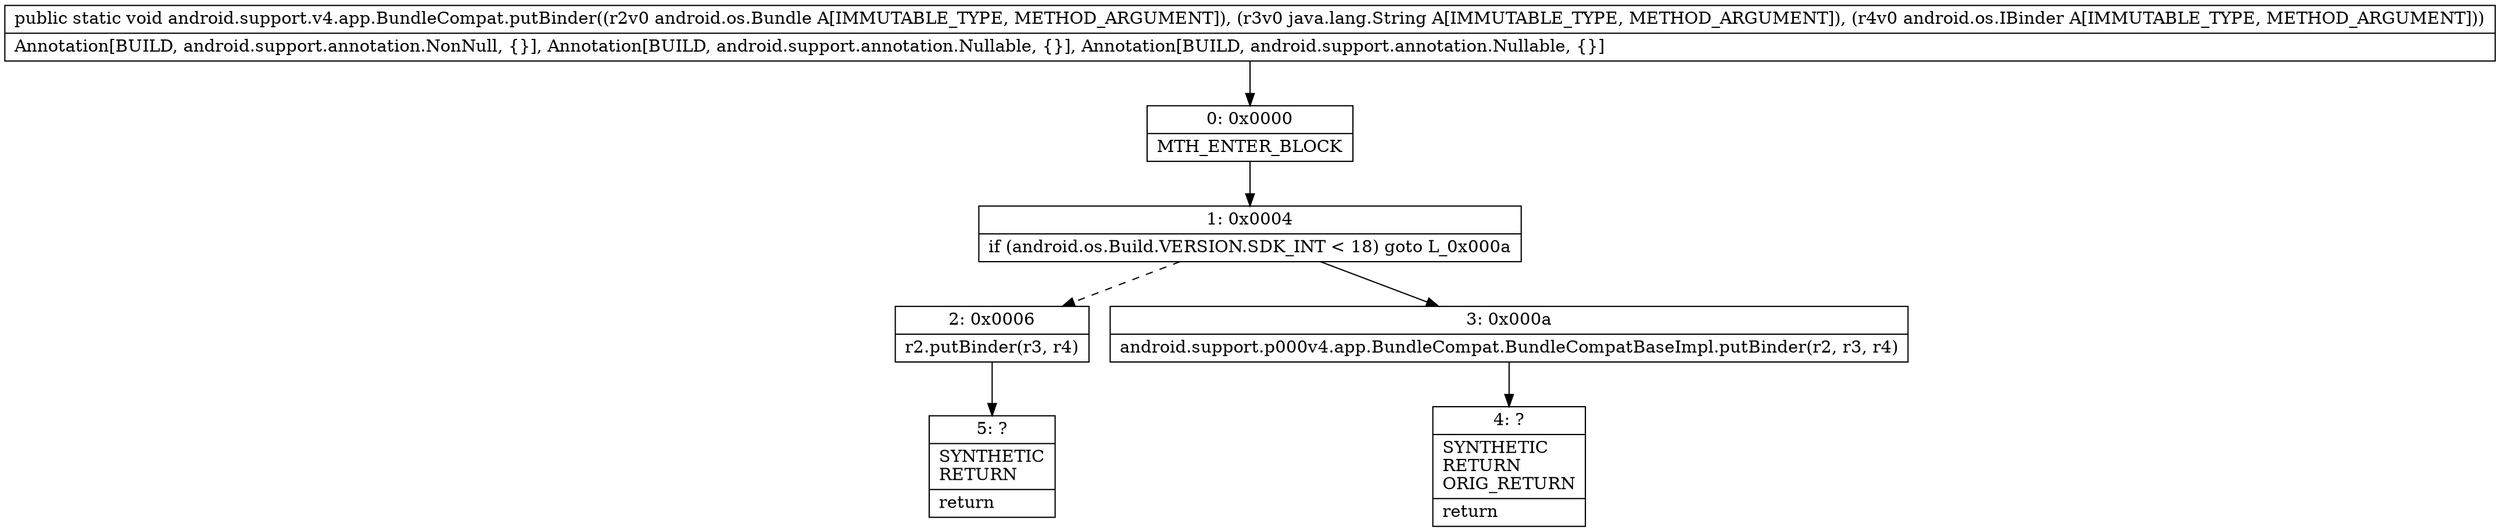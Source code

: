 digraph "CFG forandroid.support.v4.app.BundleCompat.putBinder(Landroid\/os\/Bundle;Ljava\/lang\/String;Landroid\/os\/IBinder;)V" {
Node_0 [shape=record,label="{0\:\ 0x0000|MTH_ENTER_BLOCK\l}"];
Node_1 [shape=record,label="{1\:\ 0x0004|if (android.os.Build.VERSION.SDK_INT \< 18) goto L_0x000a\l}"];
Node_2 [shape=record,label="{2\:\ 0x0006|r2.putBinder(r3, r4)\l}"];
Node_3 [shape=record,label="{3\:\ 0x000a|android.support.p000v4.app.BundleCompat.BundleCompatBaseImpl.putBinder(r2, r3, r4)\l}"];
Node_4 [shape=record,label="{4\:\ ?|SYNTHETIC\lRETURN\lORIG_RETURN\l|return\l}"];
Node_5 [shape=record,label="{5\:\ ?|SYNTHETIC\lRETURN\l|return\l}"];
MethodNode[shape=record,label="{public static void android.support.v4.app.BundleCompat.putBinder((r2v0 android.os.Bundle A[IMMUTABLE_TYPE, METHOD_ARGUMENT]), (r3v0 java.lang.String A[IMMUTABLE_TYPE, METHOD_ARGUMENT]), (r4v0 android.os.IBinder A[IMMUTABLE_TYPE, METHOD_ARGUMENT]))  | Annotation[BUILD, android.support.annotation.NonNull, \{\}], Annotation[BUILD, android.support.annotation.Nullable, \{\}], Annotation[BUILD, android.support.annotation.Nullable, \{\}]\l}"];
MethodNode -> Node_0;
Node_0 -> Node_1;
Node_1 -> Node_2[style=dashed];
Node_1 -> Node_3;
Node_2 -> Node_5;
Node_3 -> Node_4;
}

